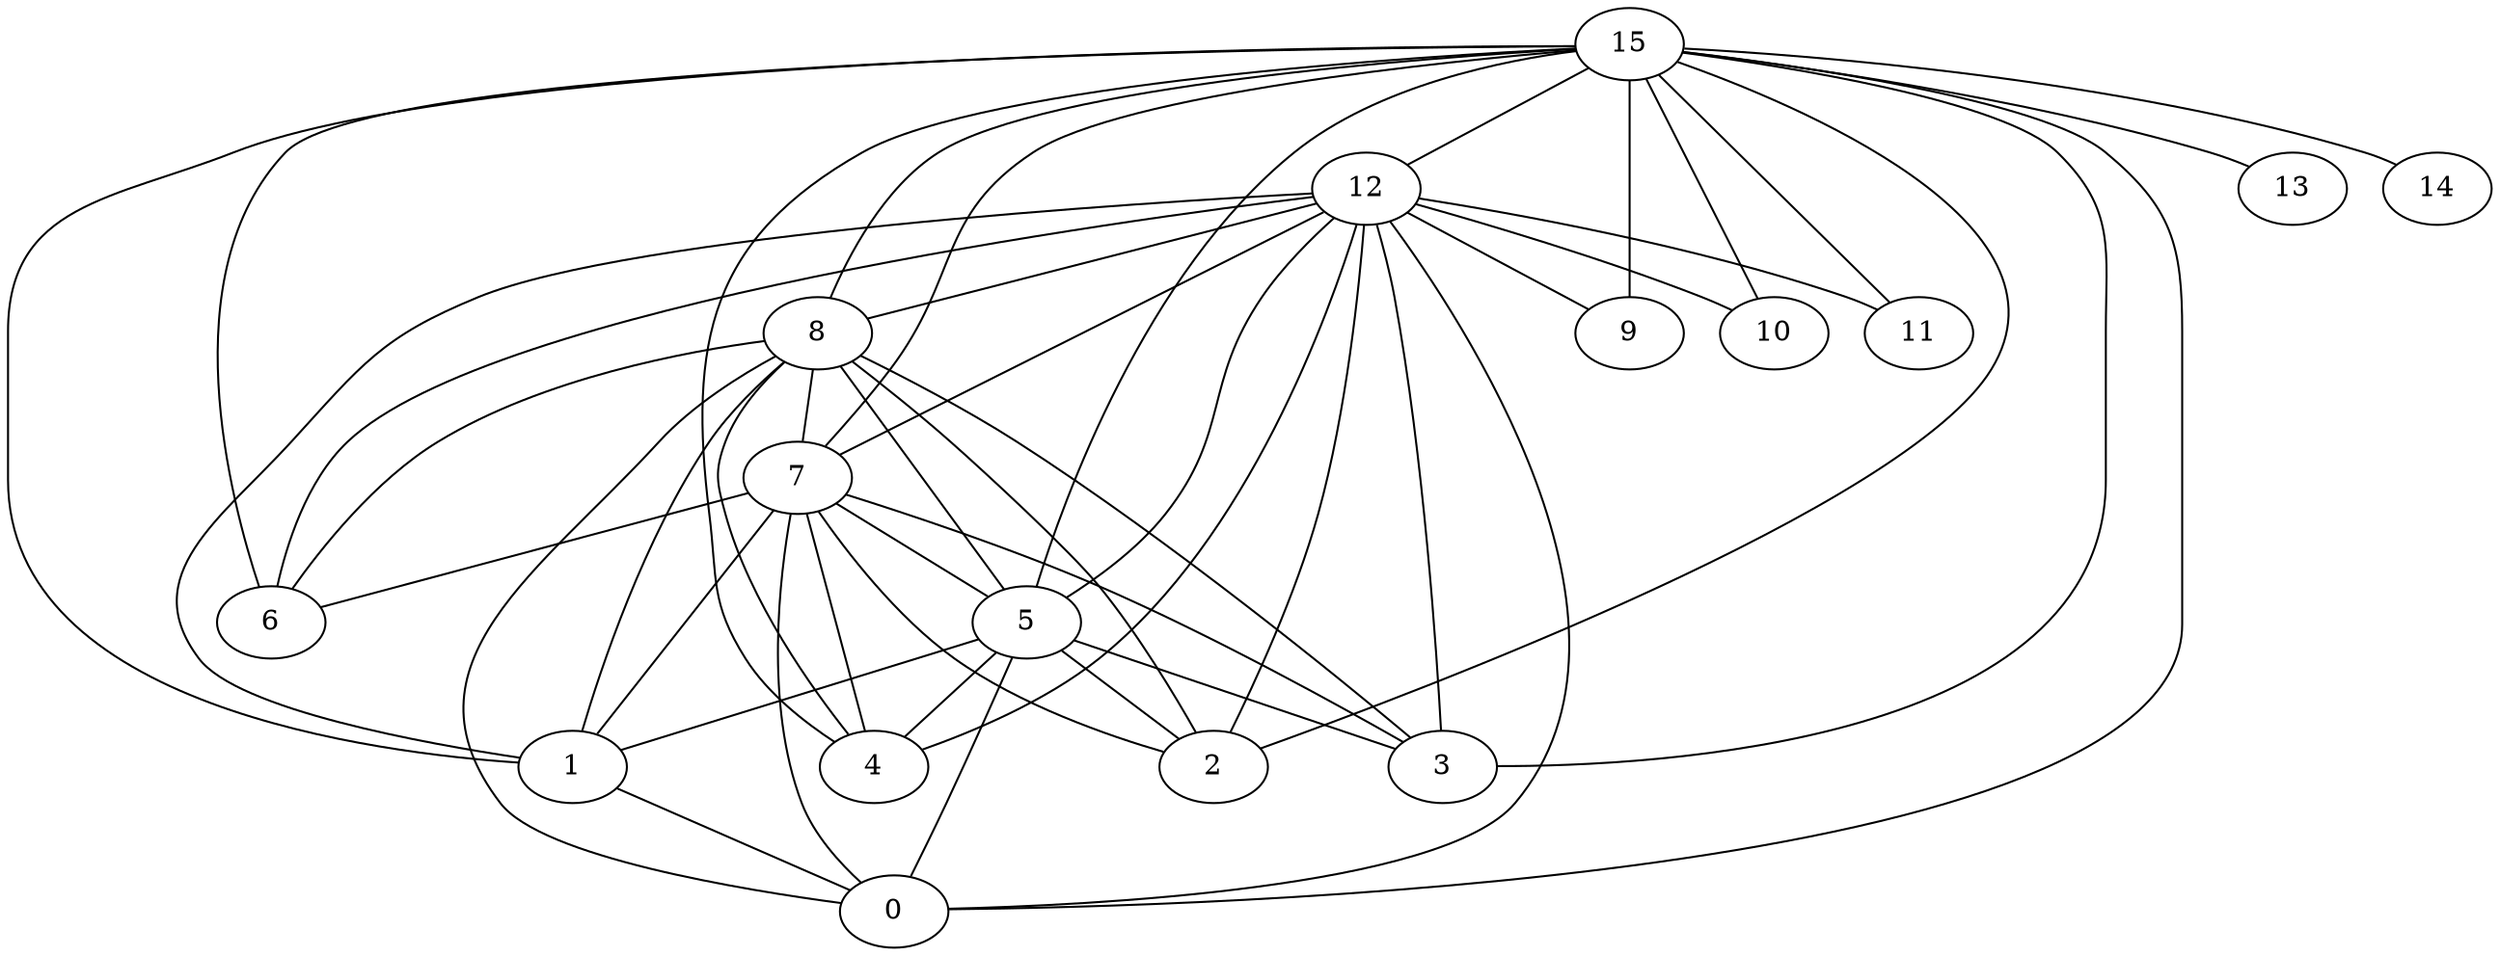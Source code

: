 graph G {
0;
1;
2;
3;
4;
5;
6;
7;
8;
9;
10;
11;
12;
13;
14;
15;
15--0 ;
15--1 ;
15--2 ;
15--3 ;
15--4 ;
15--5 ;
15--6 ;
15--7 ;
15--8 ;
15--9 ;
15--10 ;
15--11 ;
15--12 ;
15--13 ;
15--14 ;
12--0 ;
12--1 ;
12--2 ;
12--3 ;
12--4 ;
12--5 ;
12--6 ;
12--7 ;
12--8 ;
12--9 ;
12--10 ;
12--11 ;
8--0 ;
8--1 ;
8--2 ;
8--3 ;
8--4 ;
8--5 ;
8--6 ;
8--7 ;
7--0 ;
7--1 ;
7--2 ;
7--3 ;
7--4 ;
7--5 ;
7--6 ;
5--0 ;
5--1 ;
5--2 ;
5--3 ;
5--4 ;
1--0 ;
}
